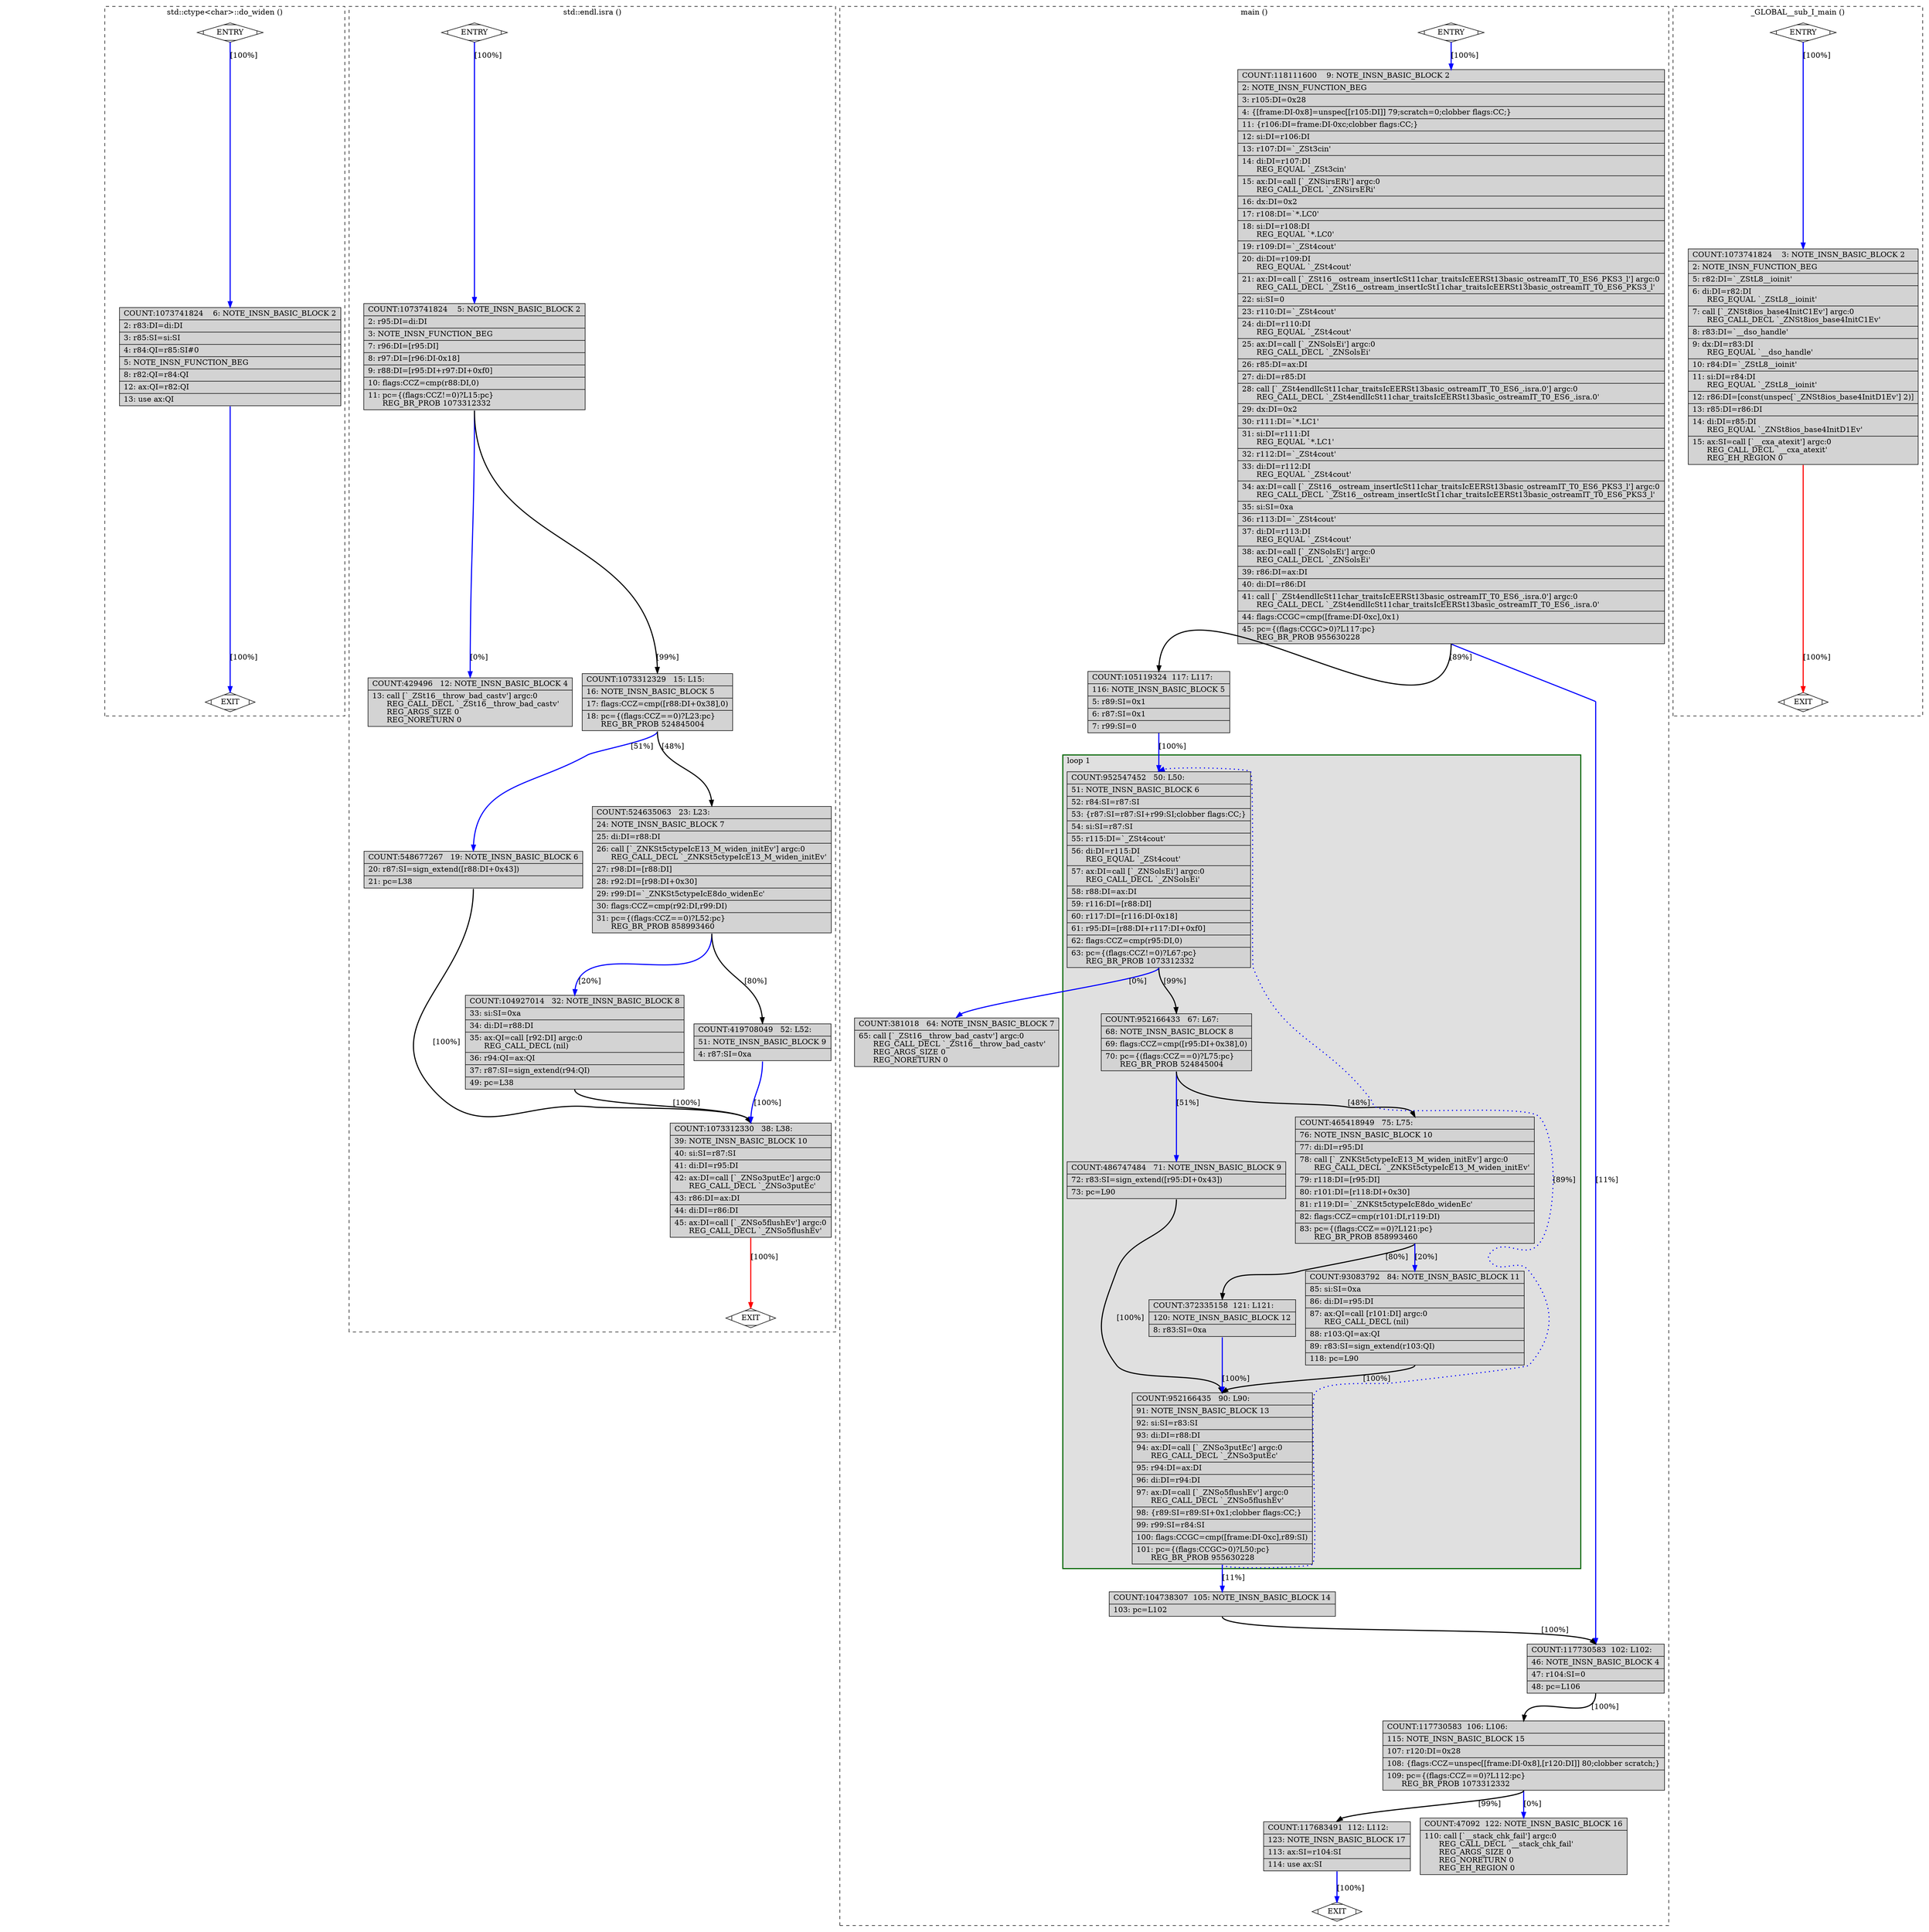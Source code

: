 digraph "a-fib.cpp.246r.vregs" {
overlap=false;
subgraph "cluster_std::ctype<char>::do_widen" {
	style="dashed";
	color="black";
	label="std::ctype<char>::do_widen ()";
	fn_1565_basic_block_0 [shape=Mdiamond,style=filled,fillcolor=white,label="ENTRY"];

	fn_1565_basic_block_1 [shape=Mdiamond,style=filled,fillcolor=white,label="EXIT"];

	fn_1565_basic_block_2 [shape=record,style=filled,fillcolor=lightgrey,label="{COUNT:1073741824\ \ \ \ 6:\ NOTE_INSN_BASIC_BLOCK\ 2\l\
|\ \ \ \ 2:\ r83:DI=di:DI\l\
|\ \ \ \ 3:\ r85:SI=si:SI\l\
|\ \ \ \ 4:\ r84:QI=r85:SI#0\l\
|\ \ \ \ 5:\ NOTE_INSN_FUNCTION_BEG\l\
|\ \ \ \ 8:\ r82:QI=r84:QI\l\
|\ \ \ 12:\ ax:QI=r82:QI\l\
|\ \ \ 13:\ use\ ax:QI\l\
}"];

	fn_1565_basic_block_0:s -> fn_1565_basic_block_2:n [style="solid,bold",color=blue,weight=100,constraint=true,label="[100%]"];
	fn_1565_basic_block_2:s -> fn_1565_basic_block_1:n [style="solid,bold",color=blue,weight=100,constraint=true,label="[100%]"];
	fn_1565_basic_block_0:s -> fn_1565_basic_block_1:n [style="invis",constraint=true];
}
subgraph "cluster_std::endl.isra" {
	style="dashed";
	color="black";
	label="std::endl.isra ()";
	fn_2306_basic_block_0 [shape=Mdiamond,style=filled,fillcolor=white,label="ENTRY"];

	fn_2306_basic_block_1 [shape=Mdiamond,style=filled,fillcolor=white,label="EXIT"];

	fn_2306_basic_block_2 [shape=record,style=filled,fillcolor=lightgrey,label="{COUNT:1073741824\ \ \ \ 5:\ NOTE_INSN_BASIC_BLOCK\ 2\l\
|\ \ \ \ 2:\ r95:DI=di:DI\l\
|\ \ \ \ 3:\ NOTE_INSN_FUNCTION_BEG\l\
|\ \ \ \ 7:\ r96:DI=[r95:DI]\l\
|\ \ \ \ 8:\ r97:DI=[r96:DI-0x18]\l\
|\ \ \ \ 9:\ r88:DI=[r95:DI+r97:DI+0xf0]\l\
|\ \ \ 10:\ flags:CCZ=cmp(r88:DI,0)\l\
|\ \ \ 11:\ pc=\{(flags:CCZ!=0)?L15:pc\}\l\
\ \ \ \ \ \ REG_BR_PROB\ 1073312332\l\
}"];

	fn_2306_basic_block_4 [shape=record,style=filled,fillcolor=lightgrey,label="{COUNT:429496\ \ \ 12:\ NOTE_INSN_BASIC_BLOCK\ 4\l\
|\ \ \ 13:\ call\ [`_ZSt16__throw_bad_castv']\ argc:0\l\
\ \ \ \ \ \ REG_CALL_DECL\ `_ZSt16__throw_bad_castv'\l\
\ \ \ \ \ \ REG_ARGS_SIZE\ 0\l\
\ \ \ \ \ \ REG_NORETURN\ 0\l\
}"];

	fn_2306_basic_block_5 [shape=record,style=filled,fillcolor=lightgrey,label="{COUNT:1073312329\ \ \ 15:\ L15:\l\
|\ \ \ 16:\ NOTE_INSN_BASIC_BLOCK\ 5\l\
|\ \ \ 17:\ flags:CCZ=cmp([r88:DI+0x38],0)\l\
|\ \ \ 18:\ pc=\{(flags:CCZ==0)?L23:pc\}\l\
\ \ \ \ \ \ REG_BR_PROB\ 524845004\l\
}"];

	fn_2306_basic_block_6 [shape=record,style=filled,fillcolor=lightgrey,label="{COUNT:548677267\ \ \ 19:\ NOTE_INSN_BASIC_BLOCK\ 6\l\
|\ \ \ 20:\ r87:SI=sign_extend([r88:DI+0x43])\l\
|\ \ \ 21:\ pc=L38\l\
}"];

	fn_2306_basic_block_7 [shape=record,style=filled,fillcolor=lightgrey,label="{COUNT:524635063\ \ \ 23:\ L23:\l\
|\ \ \ 24:\ NOTE_INSN_BASIC_BLOCK\ 7\l\
|\ \ \ 25:\ di:DI=r88:DI\l\
|\ \ \ 26:\ call\ [`_ZNKSt5ctypeIcE13_M_widen_initEv']\ argc:0\l\
\ \ \ \ \ \ REG_CALL_DECL\ `_ZNKSt5ctypeIcE13_M_widen_initEv'\l\
|\ \ \ 27:\ r98:DI=[r88:DI]\l\
|\ \ \ 28:\ r92:DI=[r98:DI+0x30]\l\
|\ \ \ 29:\ r99:DI=`_ZNKSt5ctypeIcE8do_widenEc'\l\
|\ \ \ 30:\ flags:CCZ=cmp(r92:DI,r99:DI)\l\
|\ \ \ 31:\ pc=\{(flags:CCZ==0)?L52:pc\}\l\
\ \ \ \ \ \ REG_BR_PROB\ 858993460\l\
}"];

	fn_2306_basic_block_8 [shape=record,style=filled,fillcolor=lightgrey,label="{COUNT:104927014\ \ \ 32:\ NOTE_INSN_BASIC_BLOCK\ 8\l\
|\ \ \ 33:\ si:SI=0xa\l\
|\ \ \ 34:\ di:DI=r88:DI\l\
|\ \ \ 35:\ ax:QI=call\ [r92:DI]\ argc:0\l\
\ \ \ \ \ \ REG_CALL_DECL\ (nil)\l\
|\ \ \ 36:\ r94:QI=ax:QI\l\
|\ \ \ 37:\ r87:SI=sign_extend(r94:QI)\l\
|\ \ \ 49:\ pc=L38\l\
}"];

	fn_2306_basic_block_9 [shape=record,style=filled,fillcolor=lightgrey,label="{COUNT:419708049\ \ \ 52:\ L52:\l\
|\ \ \ 51:\ NOTE_INSN_BASIC_BLOCK\ 9\l\
|\ \ \ \ 4:\ r87:SI=0xa\l\
}"];

	fn_2306_basic_block_10 [shape=record,style=filled,fillcolor=lightgrey,label="{COUNT:1073312330\ \ \ 38:\ L38:\l\
|\ \ \ 39:\ NOTE_INSN_BASIC_BLOCK\ 10\l\
|\ \ \ 40:\ si:SI=r87:SI\l\
|\ \ \ 41:\ di:DI=r95:DI\l\
|\ \ \ 42:\ ax:DI=call\ [`_ZNSo3putEc']\ argc:0\l\
\ \ \ \ \ \ REG_CALL_DECL\ `_ZNSo3putEc'\l\
|\ \ \ 43:\ r86:DI=ax:DI\l\
|\ \ \ 44:\ di:DI=r86:DI\l\
|\ \ \ 45:\ ax:DI=call\ [`_ZNSo5flushEv']\ argc:0\l\
\ \ \ \ \ \ REG_CALL_DECL\ `_ZNSo5flushEv'\l\
}"];

	fn_2306_basic_block_0:s -> fn_2306_basic_block_2:n [style="solid,bold",color=blue,weight=100,constraint=true,label="[100%]"];
	fn_2306_basic_block_2:s -> fn_2306_basic_block_4:n [style="solid,bold",color=blue,weight=100,constraint=true,label="[0%]"];
	fn_2306_basic_block_2:s -> fn_2306_basic_block_5:n [style="solid,bold",color=black,weight=10,constraint=true,label="[99%]"];
	fn_2306_basic_block_5:s -> fn_2306_basic_block_6:n [style="solid,bold",color=blue,weight=100,constraint=true,label="[51%]"];
	fn_2306_basic_block_5:s -> fn_2306_basic_block_7:n [style="solid,bold",color=black,weight=10,constraint=true,label="[48%]"];
	fn_2306_basic_block_6:s -> fn_2306_basic_block_10:n [style="solid,bold",color=black,weight=10,constraint=true,label="[100%]"];
	fn_2306_basic_block_7:s -> fn_2306_basic_block_9:n [style="solid,bold",color=black,weight=10,constraint=true,label="[80%]"];
	fn_2306_basic_block_7:s -> fn_2306_basic_block_8:n [style="solid,bold",color=blue,weight=100,constraint=true,label="[20%]"];
	fn_2306_basic_block_8:s -> fn_2306_basic_block_10:n [style="solid,bold",color=black,weight=10,constraint=true,label="[100%]"];
	fn_2306_basic_block_9:s -> fn_2306_basic_block_10:n [style="solid,bold",color=blue,weight=100,constraint=true,label="[100%]"];
	fn_2306_basic_block_10:s -> fn_2306_basic_block_1:n [style="solid,bold",color=red,weight=10,constraint=true,label="[100%]"];
	fn_2306_basic_block_0:s -> fn_2306_basic_block_1:n [style="invis",constraint=true];
}
subgraph "cluster_main" {
	style="dashed";
	color="black";
	label="main ()";
	subgraph cluster_1812_1 {
	style="filled";
	color="darkgreen";
	fillcolor="grey88";
	label="loop 1";
	labeljust=l;
	penwidth=2;
	fn_1812_basic_block_6 [shape=record,style=filled,fillcolor=lightgrey,label="{COUNT:952547452\ \ \ 50:\ L50:\l\
|\ \ \ 51:\ NOTE_INSN_BASIC_BLOCK\ 6\l\
|\ \ \ 52:\ r84:SI=r87:SI\l\
|\ \ \ 53:\ \{r87:SI=r87:SI+r99:SI;clobber\ flags:CC;\}\l\
|\ \ \ 54:\ si:SI=r87:SI\l\
|\ \ \ 55:\ r115:DI=`_ZSt4cout'\l\
|\ \ \ 56:\ di:DI=r115:DI\l\
\ \ \ \ \ \ REG_EQUAL\ `_ZSt4cout'\l\
|\ \ \ 57:\ ax:DI=call\ [`_ZNSolsEi']\ argc:0\l\
\ \ \ \ \ \ REG_CALL_DECL\ `_ZNSolsEi'\l\
|\ \ \ 58:\ r88:DI=ax:DI\l\
|\ \ \ 59:\ r116:DI=[r88:DI]\l\
|\ \ \ 60:\ r117:DI=[r116:DI-0x18]\l\
|\ \ \ 61:\ r95:DI=[r88:DI+r117:DI+0xf0]\l\
|\ \ \ 62:\ flags:CCZ=cmp(r95:DI,0)\l\
|\ \ \ 63:\ pc=\{(flags:CCZ!=0)?L67:pc\}\l\
\ \ \ \ \ \ REG_BR_PROB\ 1073312332\l\
}"];

	fn_1812_basic_block_8 [shape=record,style=filled,fillcolor=lightgrey,label="{COUNT:952166433\ \ \ 67:\ L67:\l\
|\ \ \ 68:\ NOTE_INSN_BASIC_BLOCK\ 8\l\
|\ \ \ 69:\ flags:CCZ=cmp([r95:DI+0x38],0)\l\
|\ \ \ 70:\ pc=\{(flags:CCZ==0)?L75:pc\}\l\
\ \ \ \ \ \ REG_BR_PROB\ 524845004\l\
}"];

	fn_1812_basic_block_9 [shape=record,style=filled,fillcolor=lightgrey,label="{COUNT:486747484\ \ \ 71:\ NOTE_INSN_BASIC_BLOCK\ 9\l\
|\ \ \ 72:\ r83:SI=sign_extend([r95:DI+0x43])\l\
|\ \ \ 73:\ pc=L90\l\
}"];

	fn_1812_basic_block_10 [shape=record,style=filled,fillcolor=lightgrey,label="{COUNT:465418949\ \ \ 75:\ L75:\l\
|\ \ \ 76:\ NOTE_INSN_BASIC_BLOCK\ 10\l\
|\ \ \ 77:\ di:DI=r95:DI\l\
|\ \ \ 78:\ call\ [`_ZNKSt5ctypeIcE13_M_widen_initEv']\ argc:0\l\
\ \ \ \ \ \ REG_CALL_DECL\ `_ZNKSt5ctypeIcE13_M_widen_initEv'\l\
|\ \ \ 79:\ r118:DI=[r95:DI]\l\
|\ \ \ 80:\ r101:DI=[r118:DI+0x30]\l\
|\ \ \ 81:\ r119:DI=`_ZNKSt5ctypeIcE8do_widenEc'\l\
|\ \ \ 82:\ flags:CCZ=cmp(r101:DI,r119:DI)\l\
|\ \ \ 83:\ pc=\{(flags:CCZ==0)?L121:pc\}\l\
\ \ \ \ \ \ REG_BR_PROB\ 858993460\l\
}"];

	fn_1812_basic_block_13 [shape=record,style=filled,fillcolor=lightgrey,label="{COUNT:952166435\ \ \ 90:\ L90:\l\
|\ \ \ 91:\ NOTE_INSN_BASIC_BLOCK\ 13\l\
|\ \ \ 92:\ si:SI=r83:SI\l\
|\ \ \ 93:\ di:DI=r88:DI\l\
|\ \ \ 94:\ ax:DI=call\ [`_ZNSo3putEc']\ argc:0\l\
\ \ \ \ \ \ REG_CALL_DECL\ `_ZNSo3putEc'\l\
|\ \ \ 95:\ r94:DI=ax:DI\l\
|\ \ \ 96:\ di:DI=r94:DI\l\
|\ \ \ 97:\ ax:DI=call\ [`_ZNSo5flushEv']\ argc:0\l\
\ \ \ \ \ \ REG_CALL_DECL\ `_ZNSo5flushEv'\l\
|\ \ \ 98:\ \{r89:SI=r89:SI+0x1;clobber\ flags:CC;\}\l\
|\ \ \ 99:\ r99:SI=r84:SI\l\
|\ \ 100:\ flags:CCGC=cmp([frame:DI-0xc],r89:SI)\l\
|\ \ 101:\ pc=\{(flags:CCGC\>0)?L50:pc\}\l\
\ \ \ \ \ \ REG_BR_PROB\ 955630228\l\
}"];

	fn_1812_basic_block_12 [shape=record,style=filled,fillcolor=lightgrey,label="{COUNT:372335158\ \ 121:\ L121:\l\
|\ \ 120:\ NOTE_INSN_BASIC_BLOCK\ 12\l\
|\ \ \ \ 8:\ r83:SI=0xa\l\
}"];

	fn_1812_basic_block_11 [shape=record,style=filled,fillcolor=lightgrey,label="{COUNT:93083792\ \ \ 84:\ NOTE_INSN_BASIC_BLOCK\ 11\l\
|\ \ \ 85:\ si:SI=0xa\l\
|\ \ \ 86:\ di:DI=r95:DI\l\
|\ \ \ 87:\ ax:QI=call\ [r101:DI]\ argc:0\l\
\ \ \ \ \ \ REG_CALL_DECL\ (nil)\l\
|\ \ \ 88:\ r103:QI=ax:QI\l\
|\ \ \ 89:\ r83:SI=sign_extend(r103:QI)\l\
|\ \ 118:\ pc=L90\l\
}"];

	}
	fn_1812_basic_block_0 [shape=Mdiamond,style=filled,fillcolor=white,label="ENTRY"];

	fn_1812_basic_block_1 [shape=Mdiamond,style=filled,fillcolor=white,label="EXIT"];

	fn_1812_basic_block_2 [shape=record,style=filled,fillcolor=lightgrey,label="{COUNT:118111600\ \ \ \ 9:\ NOTE_INSN_BASIC_BLOCK\ 2\l\
|\ \ \ \ 2:\ NOTE_INSN_FUNCTION_BEG\l\
|\ \ \ \ 3:\ r105:DI=0x28\l\
|\ \ \ \ 4:\ \{[frame:DI-0x8]=unspec[[r105:DI]]\ 79;scratch=0;clobber\ flags:CC;\}\l\
|\ \ \ 11:\ \{r106:DI=frame:DI-0xc;clobber\ flags:CC;\}\l\
|\ \ \ 12:\ si:DI=r106:DI\l\
|\ \ \ 13:\ r107:DI=`_ZSt3cin'\l\
|\ \ \ 14:\ di:DI=r107:DI\l\
\ \ \ \ \ \ REG_EQUAL\ `_ZSt3cin'\l\
|\ \ \ 15:\ ax:DI=call\ [`_ZNSirsERi']\ argc:0\l\
\ \ \ \ \ \ REG_CALL_DECL\ `_ZNSirsERi'\l\
|\ \ \ 16:\ dx:DI=0x2\l\
|\ \ \ 17:\ r108:DI=`*.LC0'\l\
|\ \ \ 18:\ si:DI=r108:DI\l\
\ \ \ \ \ \ REG_EQUAL\ `*.LC0'\l\
|\ \ \ 19:\ r109:DI=`_ZSt4cout'\l\
|\ \ \ 20:\ di:DI=r109:DI\l\
\ \ \ \ \ \ REG_EQUAL\ `_ZSt4cout'\l\
|\ \ \ 21:\ ax:DI=call\ [`_ZSt16__ostream_insertIcSt11char_traitsIcEERSt13basic_ostreamIT_T0_ES6_PKS3_l']\ argc:0\l\
\ \ \ \ \ \ REG_CALL_DECL\ `_ZSt16__ostream_insertIcSt11char_traitsIcEERSt13basic_ostreamIT_T0_ES6_PKS3_l'\l\
|\ \ \ 22:\ si:SI=0\l\
|\ \ \ 23:\ r110:DI=`_ZSt4cout'\l\
|\ \ \ 24:\ di:DI=r110:DI\l\
\ \ \ \ \ \ REG_EQUAL\ `_ZSt4cout'\l\
|\ \ \ 25:\ ax:DI=call\ [`_ZNSolsEi']\ argc:0\l\
\ \ \ \ \ \ REG_CALL_DECL\ `_ZNSolsEi'\l\
|\ \ \ 26:\ r85:DI=ax:DI\l\
|\ \ \ 27:\ di:DI=r85:DI\l\
|\ \ \ 28:\ call\ [`_ZSt4endlIcSt11char_traitsIcEERSt13basic_ostreamIT_T0_ES6_.isra.0']\ argc:0\l\
\ \ \ \ \ \ REG_CALL_DECL\ `_ZSt4endlIcSt11char_traitsIcEERSt13basic_ostreamIT_T0_ES6_.isra.0'\l\
|\ \ \ 29:\ dx:DI=0x2\l\
|\ \ \ 30:\ r111:DI=`*.LC1'\l\
|\ \ \ 31:\ si:DI=r111:DI\l\
\ \ \ \ \ \ REG_EQUAL\ `*.LC1'\l\
|\ \ \ 32:\ r112:DI=`_ZSt4cout'\l\
|\ \ \ 33:\ di:DI=r112:DI\l\
\ \ \ \ \ \ REG_EQUAL\ `_ZSt4cout'\l\
|\ \ \ 34:\ ax:DI=call\ [`_ZSt16__ostream_insertIcSt11char_traitsIcEERSt13basic_ostreamIT_T0_ES6_PKS3_l']\ argc:0\l\
\ \ \ \ \ \ REG_CALL_DECL\ `_ZSt16__ostream_insertIcSt11char_traitsIcEERSt13basic_ostreamIT_T0_ES6_PKS3_l'\l\
|\ \ \ 35:\ si:SI=0xa\l\
|\ \ \ 36:\ r113:DI=`_ZSt4cout'\l\
|\ \ \ 37:\ di:DI=r113:DI\l\
\ \ \ \ \ \ REG_EQUAL\ `_ZSt4cout'\l\
|\ \ \ 38:\ ax:DI=call\ [`_ZNSolsEi']\ argc:0\l\
\ \ \ \ \ \ REG_CALL_DECL\ `_ZNSolsEi'\l\
|\ \ \ 39:\ r86:DI=ax:DI\l\
|\ \ \ 40:\ di:DI=r86:DI\l\
|\ \ \ 41:\ call\ [`_ZSt4endlIcSt11char_traitsIcEERSt13basic_ostreamIT_T0_ES6_.isra.0']\ argc:0\l\
\ \ \ \ \ \ REG_CALL_DECL\ `_ZSt4endlIcSt11char_traitsIcEERSt13basic_ostreamIT_T0_ES6_.isra.0'\l\
|\ \ \ 44:\ flags:CCGC=cmp([frame:DI-0xc],0x1)\l\
|\ \ \ 45:\ pc=\{(flags:CCGC\>0)?L117:pc\}\l\
\ \ \ \ \ \ REG_BR_PROB\ 955630228\l\
}"];

	fn_1812_basic_block_4 [shape=record,style=filled,fillcolor=lightgrey,label="{COUNT:117730583\ \ 102:\ L102:\l\
|\ \ \ 46:\ NOTE_INSN_BASIC_BLOCK\ 4\l\
|\ \ \ 47:\ r104:SI=0\l\
|\ \ \ 48:\ pc=L106\l\
}"];

	fn_1812_basic_block_5 [shape=record,style=filled,fillcolor=lightgrey,label="{COUNT:105119324\ \ 117:\ L117:\l\
|\ \ 116:\ NOTE_INSN_BASIC_BLOCK\ 5\l\
|\ \ \ \ 5:\ r89:SI=0x1\l\
|\ \ \ \ 6:\ r87:SI=0x1\l\
|\ \ \ \ 7:\ r99:SI=0\l\
}"];

	fn_1812_basic_block_7 [shape=record,style=filled,fillcolor=lightgrey,label="{COUNT:381018\ \ \ 64:\ NOTE_INSN_BASIC_BLOCK\ 7\l\
|\ \ \ 65:\ call\ [`_ZSt16__throw_bad_castv']\ argc:0\l\
\ \ \ \ \ \ REG_CALL_DECL\ `_ZSt16__throw_bad_castv'\l\
\ \ \ \ \ \ REG_ARGS_SIZE\ 0\l\
\ \ \ \ \ \ REG_NORETURN\ 0\l\
}"];

	fn_1812_basic_block_14 [shape=record,style=filled,fillcolor=lightgrey,label="{COUNT:104738307\ \ 105:\ NOTE_INSN_BASIC_BLOCK\ 14\l\
|\ \ 103:\ pc=L102\l\
}"];

	fn_1812_basic_block_15 [shape=record,style=filled,fillcolor=lightgrey,label="{COUNT:117730583\ \ 106:\ L106:\l\
|\ \ 115:\ NOTE_INSN_BASIC_BLOCK\ 15\l\
|\ \ 107:\ r120:DI=0x28\l\
|\ \ 108:\ \{flags:CCZ=unspec[[frame:DI-0x8],[r120:DI]]\ 80;clobber\ scratch;\}\l\
|\ \ 109:\ pc=\{(flags:CCZ==0)?L112:pc\}\l\
\ \ \ \ \ \ REG_BR_PROB\ 1073312332\l\
}"];

	fn_1812_basic_block_16 [shape=record,style=filled,fillcolor=lightgrey,label="{COUNT:47092\ \ 122:\ NOTE_INSN_BASIC_BLOCK\ 16\l\
|\ \ 110:\ call\ [`__stack_chk_fail']\ argc:0\l\
\ \ \ \ \ \ REG_CALL_DECL\ `__stack_chk_fail'\l\
\ \ \ \ \ \ REG_ARGS_SIZE\ 0\l\
\ \ \ \ \ \ REG_NORETURN\ 0\l\
\ \ \ \ \ \ REG_EH_REGION\ 0\l\
}"];

	fn_1812_basic_block_17 [shape=record,style=filled,fillcolor=lightgrey,label="{COUNT:117683491\ \ 112:\ L112:\l\
|\ \ 123:\ NOTE_INSN_BASIC_BLOCK\ 17\l\
|\ \ 113:\ ax:SI=r104:SI\l\
|\ \ 114:\ use\ ax:SI\l\
}"];

	fn_1812_basic_block_0:s -> fn_1812_basic_block_2:n [style="solid,bold",color=blue,weight=100,constraint=true,label="[100%]"];
	fn_1812_basic_block_2:s -> fn_1812_basic_block_5:n [style="solid,bold",color=black,weight=10,constraint=true,label="[89%]"];
	fn_1812_basic_block_2:s -> fn_1812_basic_block_4:n [style="solid,bold",color=blue,weight=100,constraint=true,label="[11%]"];
	fn_1812_basic_block_4:s -> fn_1812_basic_block_15:n [style="solid,bold",color=black,weight=10,constraint=true,label="[100%]"];
	fn_1812_basic_block_5:s -> fn_1812_basic_block_6:n [style="solid,bold",color=blue,weight=100,constraint=true,label="[100%]"];
	fn_1812_basic_block_6:s -> fn_1812_basic_block_7:n [style="solid,bold",color=blue,weight=100,constraint=true,label="[0%]"];
	fn_1812_basic_block_6:s -> fn_1812_basic_block_8:n [style="solid,bold",color=black,weight=10,constraint=true,label="[99%]"];
	fn_1812_basic_block_8:s -> fn_1812_basic_block_9:n [style="solid,bold",color=blue,weight=100,constraint=true,label="[51%]"];
	fn_1812_basic_block_8:s -> fn_1812_basic_block_10:n [style="solid,bold",color=black,weight=10,constraint=true,label="[48%]"];
	fn_1812_basic_block_9:s -> fn_1812_basic_block_13:n [style="solid,bold",color=black,weight=10,constraint=true,label="[100%]"];
	fn_1812_basic_block_10:s -> fn_1812_basic_block_12:n [style="solid,bold",color=black,weight=10,constraint=true,label="[80%]"];
	fn_1812_basic_block_10:s -> fn_1812_basic_block_11:n [style="solid,bold",color=blue,weight=100,constraint=true,label="[20%]"];
	fn_1812_basic_block_11:s -> fn_1812_basic_block_13:n [style="solid,bold",color=black,weight=10,constraint=true,label="[100%]"];
	fn_1812_basic_block_12:s -> fn_1812_basic_block_13:n [style="solid,bold",color=blue,weight=100,constraint=true,label="[100%]"];
	fn_1812_basic_block_13:s -> fn_1812_basic_block_6:n [style="dotted,bold",color=blue,weight=10,constraint=false,label="[89%]"];
	fn_1812_basic_block_13:s -> fn_1812_basic_block_14:n [style="solid,bold",color=blue,weight=100,constraint=true,label="[11%]"];
	fn_1812_basic_block_14:s -> fn_1812_basic_block_4:n [style="solid,bold",color=black,weight=10,constraint=true,label="[100%]"];
	fn_1812_basic_block_15:s -> fn_1812_basic_block_17:n [style="solid,bold",color=black,weight=10,constraint=true,label="[99%]"];
	fn_1812_basic_block_15:s -> fn_1812_basic_block_16:n [style="solid,bold",color=blue,weight=100,constraint=true,label="[0%]"];
	fn_1812_basic_block_17:s -> fn_1812_basic_block_1:n [style="solid,bold",color=blue,weight=100,constraint=true,label="[100%]"];
	fn_1812_basic_block_0:s -> fn_1812_basic_block_1:n [style="invis",constraint=true];
}
subgraph "cluster__GLOBAL__sub_I_main" {
	style="dashed";
	color="black";
	label="_GLOBAL__sub_I_main ()";
	fn_2302_basic_block_0 [shape=Mdiamond,style=filled,fillcolor=white,label="ENTRY"];

	fn_2302_basic_block_1 [shape=Mdiamond,style=filled,fillcolor=white,label="EXIT"];

	fn_2302_basic_block_2 [shape=record,style=filled,fillcolor=lightgrey,label="{COUNT:1073741824\ \ \ \ 3:\ NOTE_INSN_BASIC_BLOCK\ 2\l\
|\ \ \ \ 2:\ NOTE_INSN_FUNCTION_BEG\l\
|\ \ \ \ 5:\ r82:DI=`_ZStL8__ioinit'\l\
|\ \ \ \ 6:\ di:DI=r82:DI\l\
\ \ \ \ \ \ REG_EQUAL\ `_ZStL8__ioinit'\l\
|\ \ \ \ 7:\ call\ [`_ZNSt8ios_base4InitC1Ev']\ argc:0\l\
\ \ \ \ \ \ REG_CALL_DECL\ `_ZNSt8ios_base4InitC1Ev'\l\
|\ \ \ \ 8:\ r83:DI=`__dso_handle'\l\
|\ \ \ \ 9:\ dx:DI=r83:DI\l\
\ \ \ \ \ \ REG_EQUAL\ `__dso_handle'\l\
|\ \ \ 10:\ r84:DI=`_ZStL8__ioinit'\l\
|\ \ \ 11:\ si:DI=r84:DI\l\
\ \ \ \ \ \ REG_EQUAL\ `_ZStL8__ioinit'\l\
|\ \ \ 12:\ r86:DI=[const(unspec[`_ZNSt8ios_base4InitD1Ev']\ 2)]\l\
|\ \ \ 13:\ r85:DI=r86:DI\l\
|\ \ \ 14:\ di:DI=r85:DI\l\
\ \ \ \ \ \ REG_EQUAL\ `_ZNSt8ios_base4InitD1Ev'\l\
|\ \ \ 15:\ ax:SI=call\ [`__cxa_atexit']\ argc:0\l\
\ \ \ \ \ \ REG_CALL_DECL\ `__cxa_atexit'\l\
\ \ \ \ \ \ REG_EH_REGION\ 0\l\
}"];

	fn_2302_basic_block_0:s -> fn_2302_basic_block_2:n [style="solid,bold",color=blue,weight=100,constraint=true,label="[100%]"];
	fn_2302_basic_block_2:s -> fn_2302_basic_block_1:n [style="solid,bold",color=red,weight=10,constraint=true,label="[100%]"];
	fn_2302_basic_block_0:s -> fn_2302_basic_block_1:n [style="invis",constraint=true];
}
}
